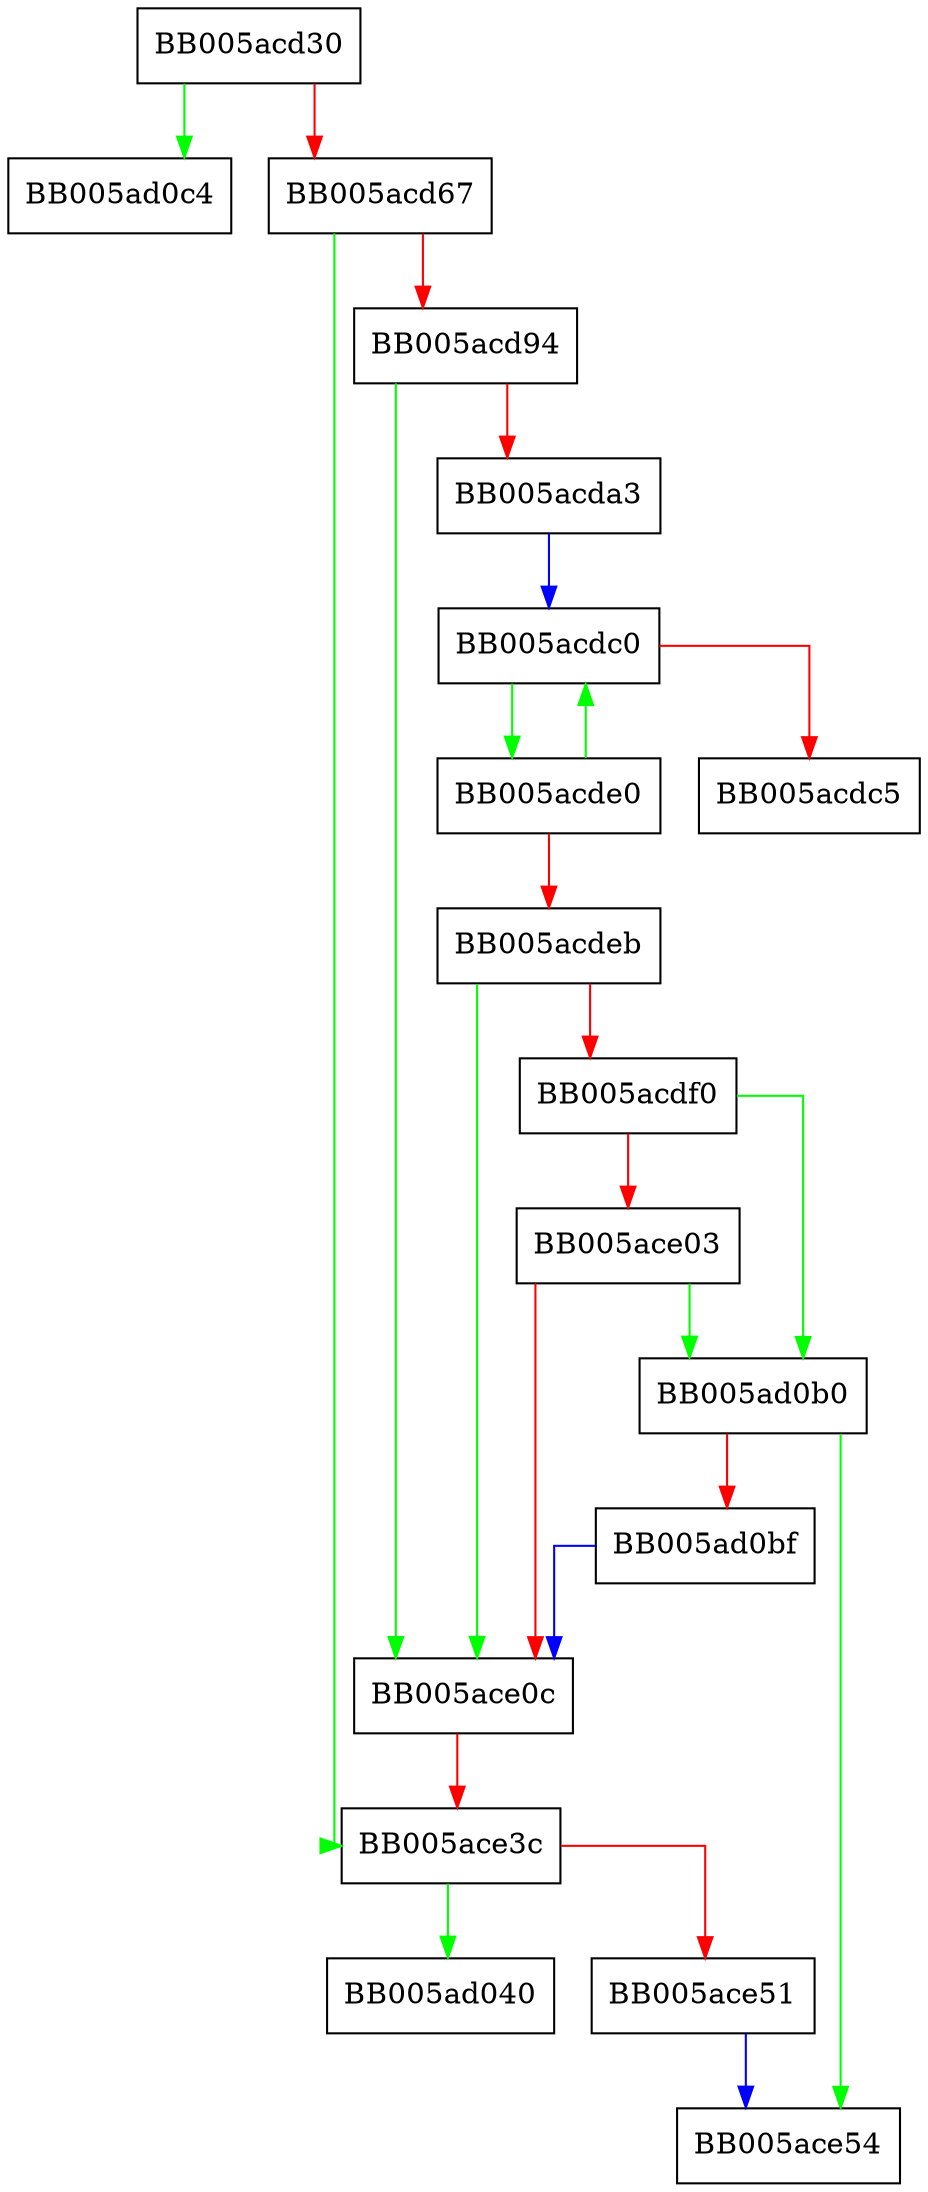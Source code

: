 digraph evp_asym_cipher_from_algorithm {
  node [shape="box"];
  graph [splines=ortho];
  BB005acd30 -> BB005ad0c4 [color="green"];
  BB005acd30 -> BB005acd67 [color="red"];
  BB005acd67 -> BB005ace3c [color="green"];
  BB005acd67 -> BB005acd94 [color="red"];
  BB005acd94 -> BB005ace0c [color="green"];
  BB005acd94 -> BB005acda3 [color="red"];
  BB005acda3 -> BB005acdc0 [color="blue"];
  BB005acdc0 -> BB005acde0 [color="green"];
  BB005acdc0 -> BB005acdc5 [color="red"];
  BB005acde0 -> BB005acdc0 [color="green"];
  BB005acde0 -> BB005acdeb [color="red"];
  BB005acdeb -> BB005ace0c [color="green"];
  BB005acdeb -> BB005acdf0 [color="red"];
  BB005acdf0 -> BB005ad0b0 [color="green"];
  BB005acdf0 -> BB005ace03 [color="red"];
  BB005ace03 -> BB005ad0b0 [color="green"];
  BB005ace03 -> BB005ace0c [color="red"];
  BB005ace0c -> BB005ace3c [color="red"];
  BB005ace3c -> BB005ad040 [color="green"];
  BB005ace3c -> BB005ace51 [color="red"];
  BB005ace51 -> BB005ace54 [color="blue"];
  BB005ad0b0 -> BB005ace54 [color="green"];
  BB005ad0b0 -> BB005ad0bf [color="red"];
  BB005ad0bf -> BB005ace0c [color="blue"];
}